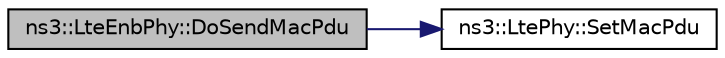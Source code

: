 digraph "ns3::LteEnbPhy::DoSendMacPdu"
{
  edge [fontname="Helvetica",fontsize="10",labelfontname="Helvetica",labelfontsize="10"];
  node [fontname="Helvetica",fontsize="10",shape=record];
  rankdir="LR";
  Node1 [label="ns3::LteEnbPhy::DoSendMacPdu",height=0.2,width=0.4,color="black", fillcolor="grey75", style="filled", fontcolor="black"];
  Node1 -> Node2 [color="midnightblue",fontsize="10",style="solid"];
  Node2 [label="ns3::LtePhy::SetMacPdu",height=0.2,width=0.4,color="black", fillcolor="white", style="filled",URL="$d5/d66/classns3_1_1LtePhy.html#ab146e4e7513da96c3a8708e61c49b2b4"];
}
